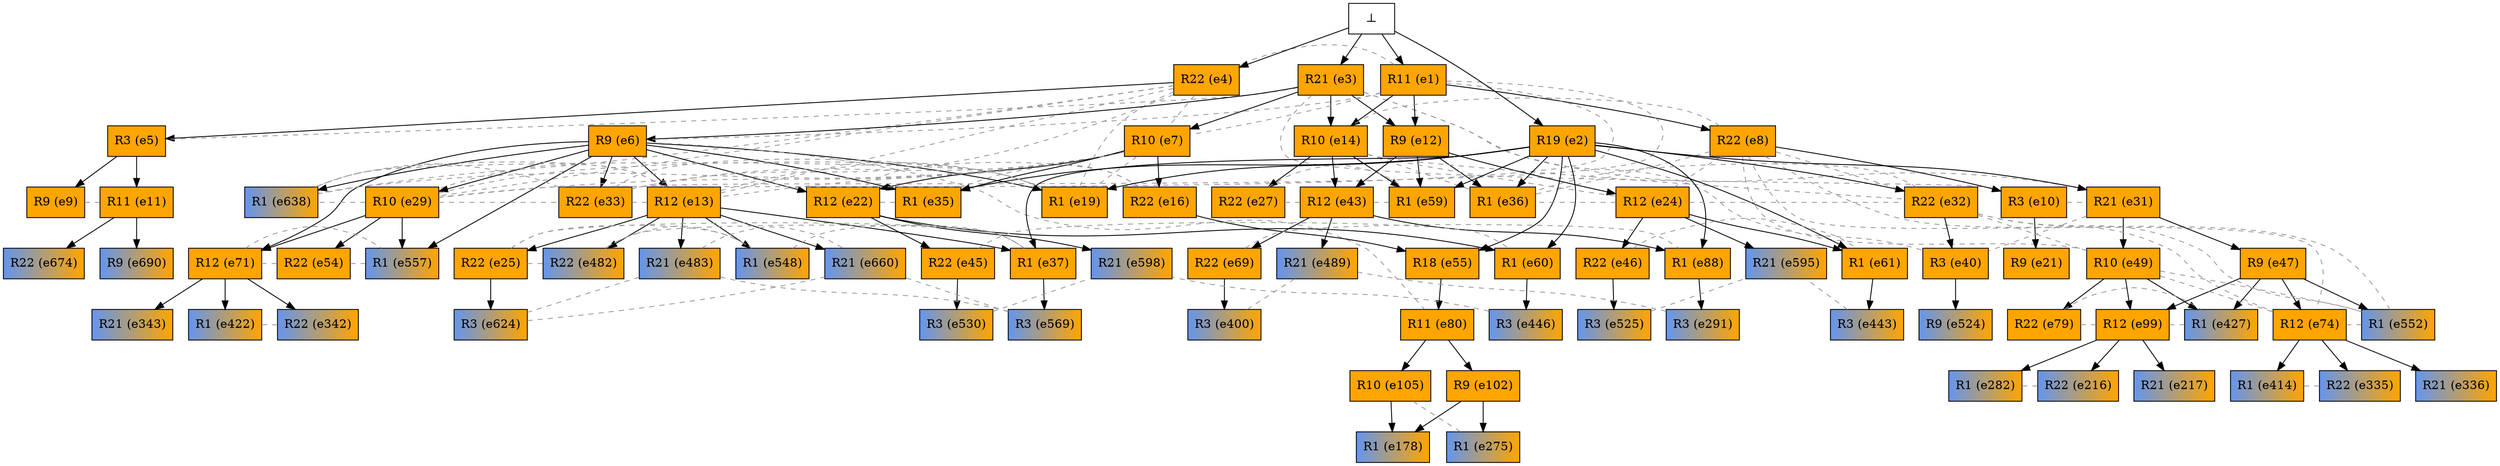 digraph test {
  e4 -> e5;
  e3 -> e6;
  e3 -> e7;
  e1 -> e8;
  e5 -> e9;
  e8 -> e10;
  e5 -> e11;
  e1 -> e12;
  e3 -> e12;
  e6 -> e13;
  e1 -> e14;
  e3 -> e14;
  e7 -> e16;
  e2 -> e19;
  e6 -> e19;
  e10 -> e21;
  e6 -> e22;
  e7 -> e22;
  e12 -> e24;
  e13 -> e25;
  e14 -> e27;
  e6 -> e29;
  e2 -> e31;
  e2 -> e32;
  e6 -> e33;
  e2 -> e35;
  e6 -> e35;
  e7 -> e35;
  e2 -> e36;
  e12 -> e36;
  e2 -> e37;
  e13 -> e37;
  e32 -> e40;
  e12 -> e43;
  e14 -> e43;
  e22 -> e45;
  e24 -> e46;
  e31 -> e47;
  e31 -> e49;
  e29 -> e54;
  e2 -> e55;
  e16 -> e55;
  e2 -> e59;
  e12 -> e59;
  e14 -> e59;
  e2 -> e60;
  e22 -> e60;
  e2 -> e61;
  e24 -> e61;
  e43 -> e69;
  e6 -> e71;
  e29 -> e71;
  e47 -> e74;
  e49 -> e79;
  e55 -> e80;
  e2 -> e88;
  e43 -> e88;
  e47 -> e99;
  e49 -> e99;
  e80 -> e102;
  e80 -> e105;
  e102 -> e178;
  e105 -> e178;
  e99 -> e216;
  e99 -> e217;
  e102 -> e275;
  e99 -> e282;
  e88 -> e291;
  e74 -> e335;
  e74 -> e336;
  e71 -> e342;
  e71 -> e343;
  e69 -> e400;
  e74 -> e414;
  e71 -> e422;
  e47 -> e427;
  e49 -> e427;
  e61 -> e443;
  e60 -> e446;
  e13 -> e482;
  e13 -> e483;
  e43 -> e489;
  e40 -> e524;
  e46 -> e525;
  e45 -> e530;
  e13 -> e548;
  e47 -> e552;
  e6 -> e557;
  e29 -> e557;
  e37 -> e569;
  e24 -> e595;
  e22 -> e598;
  e25 -> e624;
  e6 -> e638;
  e13 -> e660;
  e11 -> e674;
  e11 -> e690;
  e0 -> e1;
  e0 -> e2;
  e0 -> e3;
  e0 -> e4;

//conflicts
  e1 -> e4 [arrowhead=none color=gray60 style=dashed constraint=false];
  e1 -> e6 [arrowhead=none color=gray60 style=dashed constraint=false];
  e1 -> e7 [arrowhead=none color=gray60 style=dashed constraint=false];
  e1 -> e29 [arrowhead=none color=gray60 style=dashed constraint=false];
  e1 -> e33 [arrowhead=none color=gray60 style=dashed constraint=false];
  e3 -> e5 [arrowhead=none color=gray60 style=dashed constraint=false];
  e3 -> e10 [arrowhead=none color=gray60 style=dashed constraint=false];
  e3 -> e31 [arrowhead=none color=gray60 style=dashed constraint=false];
  e3 -> e40 [arrowhead=none color=gray60 style=dashed constraint=false];
  e4 -> e7 [arrowhead=none color=gray60 style=dashed constraint=false];
  e4 -> e13 [arrowhead=none color=gray60 style=dashed constraint=false];
  e4 -> e19 [arrowhead=none color=gray60 style=dashed constraint=false];
  e4 -> e29 [arrowhead=none color=gray60 style=dashed constraint=false];
  e4 -> e33 [arrowhead=none color=gray60 style=dashed constraint=false];
  e4 -> e638 [arrowhead=none color=gray60 style=dashed constraint=false];
  e6 -> e80 [arrowhead=none color=gray60 style=dashed constraint=false];
  e7 -> e13 [arrowhead=none color=gray60 style=dashed constraint=false];
  e7 -> e19 [arrowhead=none color=gray60 style=dashed constraint=false];
  e7 -> e29 [arrowhead=none color=gray60 style=dashed constraint=false];
  e7 -> e33 [arrowhead=none color=gray60 style=dashed constraint=false];
  e7 -> e638 [arrowhead=none color=gray60 style=dashed constraint=false];
  e8 -> e14 [arrowhead=none color=gray60 style=dashed constraint=false];
  e8 -> e24 [arrowhead=none color=gray60 style=dashed constraint=false];
  e8 -> e32 [arrowhead=none color=gray60 style=dashed constraint=false];
  e8 -> e36 [arrowhead=none color=gray60 style=dashed constraint=false];
  e8 -> e49 [arrowhead=none color=gray60 style=dashed constraint=false];
  e8 -> e74 [arrowhead=none color=gray60 style=dashed constraint=false];
  e8 -> e552 [arrowhead=none color=gray60 style=dashed constraint=false];
  e9 -> e11 [arrowhead=none color=gray60 style=dashed constraint=false];
  e10 -> e31 [arrowhead=none color=gray60 style=dashed constraint=false];
  e13 -> e19 [arrowhead=none color=gray60 style=dashed constraint=false];
  e13 -> e29 [arrowhead=none color=gray60 style=dashed constraint=false];
  e13 -> e33 [arrowhead=none color=gray60 style=dashed constraint=false];
  e13 -> e638 [arrowhead=none color=gray60 style=dashed constraint=false];
  e14 -> e24 [arrowhead=none color=gray60 style=dashed constraint=false];
  e14 -> e32 [arrowhead=none color=gray60 style=dashed constraint=false];
  e14 -> e36 [arrowhead=none color=gray60 style=dashed constraint=false];
  e16 -> e22 [arrowhead=none color=gray60 style=dashed constraint=false];
  e16 -> e35 [arrowhead=none color=gray60 style=dashed constraint=false];
  e19 -> e29 [arrowhead=none color=gray60 style=dashed constraint=false];
  e19 -> e33 [arrowhead=none color=gray60 style=dashed constraint=false];
  e19 -> e638 [arrowhead=none color=gray60 style=dashed constraint=false];
  e22 -> e35 [arrowhead=none color=gray60 style=dashed constraint=false];
  e24 -> e32 [arrowhead=none color=gray60 style=dashed constraint=false];
  e24 -> e36 [arrowhead=none color=gray60 style=dashed constraint=false];
  e25 -> e37 [arrowhead=none color=gray60 style=dashed constraint=false];
  e25 -> e482 [arrowhead=none color=gray60 style=dashed constraint=false];
  e25 -> e548 [arrowhead=none color=gray60 style=dashed constraint=false];
  e27 -> e43 [arrowhead=none color=gray60 style=dashed constraint=false];
  e27 -> e59 [arrowhead=none color=gray60 style=dashed constraint=false];
  e29 -> e33 [arrowhead=none color=gray60 style=dashed constraint=false];
  e29 -> e638 [arrowhead=none color=gray60 style=dashed constraint=false];
  e31 -> e40 [arrowhead=none color=gray60 style=dashed constraint=false];
  e32 -> e36 [arrowhead=none color=gray60 style=dashed constraint=false];
  e32 -> e49 [arrowhead=none color=gray60 style=dashed constraint=false];
  e32 -> e74 [arrowhead=none color=gray60 style=dashed constraint=false];
  e32 -> e552 [arrowhead=none color=gray60 style=dashed constraint=false];
  e33 -> e638 [arrowhead=none color=gray60 style=dashed constraint=false];
  e37 -> e482 [arrowhead=none color=gray60 style=dashed constraint=false];
  e37 -> e548 [arrowhead=none color=gray60 style=dashed constraint=false];
  e43 -> e59 [arrowhead=none color=gray60 style=dashed constraint=false];
  e45 -> e60 [arrowhead=none color=gray60 style=dashed constraint=false];
  e46 -> e61 [arrowhead=none color=gray60 style=dashed constraint=false];
  e49 -> e74 [arrowhead=none color=gray60 style=dashed constraint=false];
  e49 -> e552 [arrowhead=none color=gray60 style=dashed constraint=false];
  e54 -> e71 [arrowhead=none color=gray60 style=dashed constraint=false];
  e54 -> e557 [arrowhead=none color=gray60 style=dashed constraint=false];
  e69 -> e88 [arrowhead=none color=gray60 style=dashed constraint=false];
  e71 -> e557 [arrowhead=none color=gray60 style=dashed constraint=false];
  e74 -> e552 [arrowhead=none color=gray60 style=dashed constraint=false];
  e79 -> e99 [arrowhead=none color=gray60 style=dashed constraint=false];
  e79 -> e427 [arrowhead=none color=gray60 style=dashed constraint=false];
  e99 -> e427 [arrowhead=none color=gray60 style=dashed constraint=false];
  e105 -> e275 [arrowhead=none color=gray60 style=dashed constraint=false];
  e216 -> e282 [arrowhead=none color=gray60 style=dashed constraint=false];
  e291 -> e489 [arrowhead=none color=gray60 style=dashed constraint=false];
  e335 -> e414 [arrowhead=none color=gray60 style=dashed constraint=false];
  e342 -> e422 [arrowhead=none color=gray60 style=dashed constraint=false];
  e400 -> e489 [arrowhead=none color=gray60 style=dashed constraint=false];
  e443 -> e595 [arrowhead=none color=gray60 style=dashed constraint=false];
  e446 -> e598 [arrowhead=none color=gray60 style=dashed constraint=false];
  e482 -> e548 [arrowhead=none color=gray60 style=dashed constraint=false];
  e483 -> e569 [arrowhead=none color=gray60 style=dashed constraint=false];
  e483 -> e624 [arrowhead=none color=gray60 style=dashed constraint=false];
  e483 -> e660 [arrowhead=none color=gray60 style=dashed constraint=false];
  e525 -> e595 [arrowhead=none color=gray60 style=dashed constraint=false];
  e530 -> e598 [arrowhead=none color=gray60 style=dashed constraint=false];
  e569 -> e660 [arrowhead=none color=gray60 style=dashed constraint=false];
  e624 -> e660 [arrowhead=none color=gray60 style=dashed constraint=false];

  e1 [color="black" fillcolor="orange:orange" label="R11 (e1)" shape=box style=filled];
  e2 [color="black" fillcolor="orange:orange" label="R19 (e2)" shape=box style=filled];
  e3 [color="black" fillcolor="orange:orange" label="R21 (e3)" shape=box style=filled];
  e4 [color="black" fillcolor="orange:orange" label="R22 (e4)" shape=box style=filled];
  e5 [color="black" fillcolor="orange:orange" label="R3 (e5)" shape=box style=filled];
  e6 [color="black" fillcolor="orange:orange" label="R9 (e6)" shape=box style=filled];
  e7 [color="black" fillcolor="orange:orange" label="R10 (e7)" shape=box style=filled];
  e8 [color="black" fillcolor="orange:orange" label="R22 (e8)" shape=box style=filled];
  e9 [color="black" fillcolor="orange:orange" label="R9 (e9)" shape=box style=filled];
  e10 [color="black" fillcolor="orange:orange" label="R3 (e10)" shape=box style=filled];
  e11 [color="black" fillcolor="orange:orange" label="R11 (e11)" shape=box style=filled];
  e12 [color="black" fillcolor="orange:orange" label="R9 (e12)" shape=box style=filled];
  e13 [color="black" fillcolor="orange:orange" label="R12 (e13)" shape=box style=filled];
  e14 [color="black" fillcolor="orange:orange" label="R10 (e14)" shape=box style=filled];
  e16 [color="black" fillcolor="orange:orange" label="R22 (e16)" shape=box style=filled];
  e19 [color="black" fillcolor="orange:orange" label="R1 (e19)" shape=box style=filled];
  e21 [color="black" fillcolor="orange:orange" label="R9 (e21)" shape=box style=filled];
  e22 [color="black" fillcolor="orange:orange" label="R12 (e22)" shape=box style=filled];
  e24 [color="black" fillcolor="orange:orange" label="R12 (e24)" shape=box style=filled];
  e25 [color="black" fillcolor="orange:orange" label="R22 (e25)" shape=box style=filled];
  e27 [color="black" fillcolor="orange:orange" label="R22 (e27)" shape=box style=filled];
  e29 [color="black" fillcolor="orange:orange" label="R10 (e29)" shape=box style=filled];
  e31 [color="black" fillcolor="orange:orange" label="R21 (e31)" shape=box style=filled];
  e32 [color="black" fillcolor="orange:orange" label="R22 (e32)" shape=box style=filled];
  e33 [color="black" fillcolor="orange:orange" label="R22 (e33)" shape=box style=filled];
  e35 [color="black" fillcolor="orange:orange" label="R1 (e35)" shape=box style=filled];
  e36 [color="black" fillcolor="orange:orange" label="R1 (e36)" shape=box style=filled];
  e37 [color="black" fillcolor="orange:orange" label="R1 (e37)" shape=box style=filled];
  e40 [color="black" fillcolor="orange:orange" label="R3 (e40)" shape=box style=filled];
  e43 [color="black" fillcolor="orange:orange" label="R12 (e43)" shape=box style=filled];
  e45 [color="black" fillcolor="orange:orange" label="R22 (e45)" shape=box style=filled];
  e46 [color="black" fillcolor="orange:orange" label="R22 (e46)" shape=box style=filled];
  e47 [color="black" fillcolor="orange:orange" label="R9 (e47)" shape=box style=filled];
  e49 [color="black" fillcolor="orange:orange" label="R10 (e49)" shape=box style=filled];
  e54 [color="black" fillcolor="orange:orange" label="R22 (e54)" shape=box style=filled];
  e55 [color="black" fillcolor="orange:orange" label="R18 (e55)" shape=box style=filled];
  e59 [color="black" fillcolor="orange:orange" label="R1 (e59)" shape=box style=filled];
  e60 [color="black" fillcolor="orange:orange" label="R1 (e60)" shape=box style=filled];
  e61 [color="black" fillcolor="orange:orange" label="R1 (e61)" shape=box style=filled];
  e69 [color="black" fillcolor="orange:orange" label="R22 (e69)" shape=box style=filled];
  e71 [color="black" fillcolor="orange:orange" label="R12 (e71)" shape=box style=filled];
  e74 [color="black" fillcolor="orange:orange" label="R12 (e74)" shape=box style=filled];
  e79 [color="black" fillcolor="orange:orange" label="R22 (e79)" shape=box style=filled];
  e80 [color="black" fillcolor="orange:orange" label="R11 (e80)" shape=box style=filled];
  e88 [color="black" fillcolor="orange:orange" label="R1 (e88)" shape=box style=filled];
  e99 [color="black" fillcolor="orange:orange" label="R12 (e99)" shape=box style=filled];
  e102 [color="black" fillcolor="orange:orange" label="R9 (e102)" shape=box style=filled];
  e105 [color="black" fillcolor="orange:orange" label="R10 (e105)" shape=box style=filled];
  e178 [color="black" fillcolor="cornflowerblue:orange" label="R1 (e178)" shape=box style=filled];
  e216 [color="black" fillcolor="cornflowerblue:orange" label="R22 (e216)" shape=box style=filled];
  e217 [color="black" fillcolor="cornflowerblue:orange" label="R21 (e217)" shape=box style=filled];
  e275 [color="black" fillcolor="cornflowerblue:orange" label="R1 (e275)" shape=box style=filled];
  e282 [color="black" fillcolor="cornflowerblue:orange" label="R1 (e282)" shape=box style=filled];
  e291 [color="black" fillcolor="cornflowerblue:orange" label="R3 (e291)" shape=box style=filled];
  e335 [color="black" fillcolor="cornflowerblue:orange" label="R22 (e335)" shape=box style=filled];
  e336 [color="black" fillcolor="cornflowerblue:orange" label="R21 (e336)" shape=box style=filled];
  e342 [color="black" fillcolor="cornflowerblue:orange" label="R22 (e342)" shape=box style=filled];
  e343 [color="black" fillcolor="cornflowerblue:orange" label="R21 (e343)" shape=box style=filled];
  e400 [color="black" fillcolor="cornflowerblue:orange" label="R3 (e400)" shape=box style=filled];
  e414 [color="black" fillcolor="cornflowerblue:orange" label="R1 (e414)" shape=box style=filled];
  e422 [color="black" fillcolor="cornflowerblue:orange" label="R1 (e422)" shape=box style=filled];
  e427 [color="black" fillcolor="cornflowerblue:orange" label="R1 (e427)" shape=box style=filled];
  e443 [color="black" fillcolor="cornflowerblue:orange" label="R3 (e443)" shape=box style=filled];
  e446 [color="black" fillcolor="cornflowerblue:orange" label="R3 (e446)" shape=box style=filled];
  e482 [color="black" fillcolor="cornflowerblue:orange" label="R22 (e482)" shape=box style=filled];
  e483 [color="black" fillcolor="cornflowerblue:orange" label="R21 (e483)" shape=box style=filled];
  e489 [color="black" fillcolor="cornflowerblue:orange" label="R21 (e489)" shape=box style=filled];
  e524 [color="black" fillcolor="cornflowerblue:orange" label="R9 (e524)" shape=box style=filled];
  e525 [color="black" fillcolor="cornflowerblue:orange" label="R3 (e525)" shape=box style=filled];
  e530 [color="black" fillcolor="cornflowerblue:orange" label="R3 (e530)" shape=box style=filled];
  e548 [color="black" fillcolor="cornflowerblue:orange" label="R1 (e548)" shape=box style=filled];
  e552 [color="black" fillcolor="cornflowerblue:orange" label="R1 (e552)" shape=box style=filled];
  e557 [color="black" fillcolor="cornflowerblue:orange" label="R1 (e557)" shape=box style=filled];
  e569 [color="black" fillcolor="cornflowerblue:orange" label="R3 (e569)" shape=box style=filled];
  e595 [color="black" fillcolor="cornflowerblue:orange" label="R21 (e595)" shape=box style=filled];
  e598 [color="black" fillcolor="cornflowerblue:orange" label="R21 (e598)" shape=box style=filled];
  e624 [color="black" fillcolor="cornflowerblue:orange" label="R3 (e624)" shape=box style=filled];
  e638 [color="black" fillcolor="cornflowerblue:orange" label="R1 (e638)" shape=box style=filled];
  e660 [color="black" fillcolor="cornflowerblue:orange" label="R21 (e660)" shape=box style=filled];
  e674 [color="black" fillcolor="cornflowerblue:orange" label="R22 (e674)" shape=box style=filled];
  e690 [color="black" fillcolor="cornflowerblue:orange" label="R9 (e690)" shape=box style=filled];
  e0 [fillcolor="white" label="⊥" shape=box style=filled];
}
